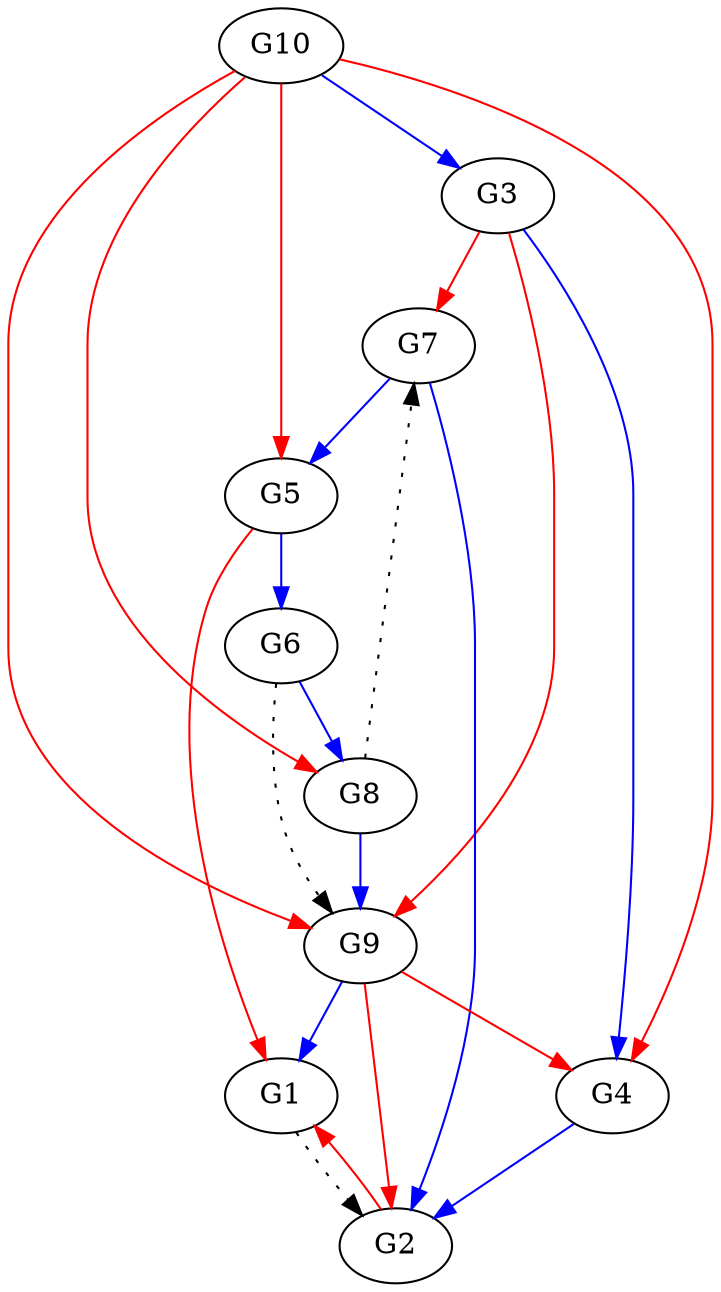 // Grafos-DREAM4
digraph {
	G1 [label=G1]
	G2 [label=G2]
	G3 [label=G3]
	G4 [label=G4]
	G5 [label=G5]
	G6 [label=G6]
	G7 [label=G7]
	G8 [label=G8]
	G9 [label=G9]
	G10 [label=G10]
	G1 -> G2 [style=dotted]
	G3 -> G4 [color=blue]
	G4 -> G2 [color=blue]
	G5 -> G6 [color=blue]
	G6 -> G8 [color=blue]
	G6 -> G9 [style=dotted]
	G7 -> G2 [color=blue]
	G7 -> G5 [color=blue]
	G8 -> G7 [style=dotted]
	G8 -> G9 [color=blue]
	G9 -> G1 [color=blue]
	G10 -> G3 [color=blue]
	G2 -> G1 [color=red]
	G3 -> G7 [color=red]
	G3 -> G9 [color=red]
	G5 -> G1 [color=red]
	G9 -> G2 [color=red]
	G9 -> G4 [color=red]
	G10 -> G4 [color=red]
	G10 -> G5 [color=red]
	G10 -> G8 [color=red]
	G10 -> G9 [color=red]
}
